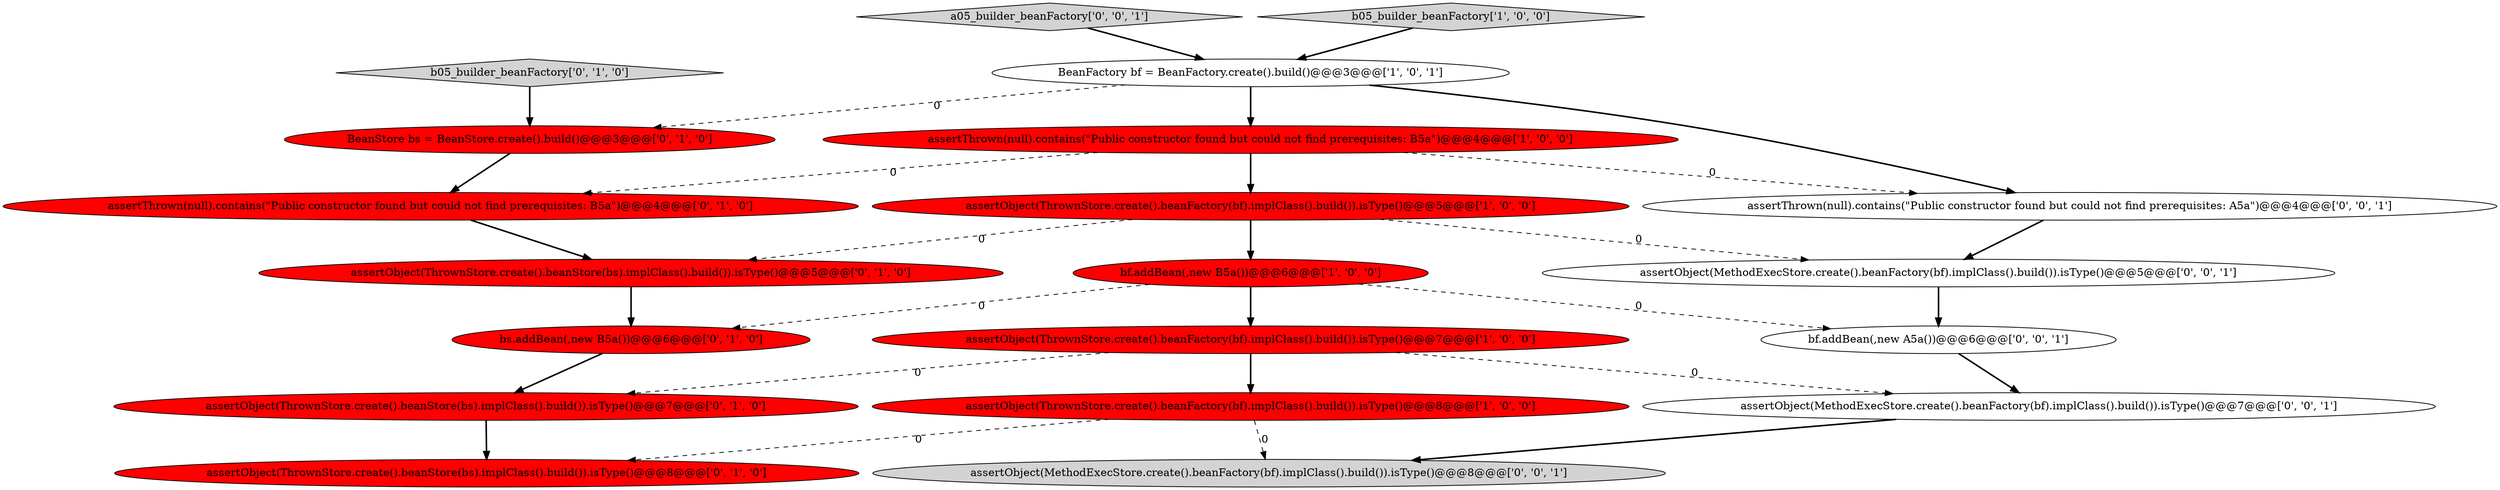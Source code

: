 digraph {
19 [style = filled, label = "a05_builder_beanFactory['0', '0', '1']", fillcolor = lightgray, shape = diamond image = "AAA0AAABBB3BBB"];
7 [style = filled, label = "BeanStore bs = BeanStore.create().build()@@@3@@@['0', '1', '0']", fillcolor = red, shape = ellipse image = "AAA1AAABBB2BBB"];
9 [style = filled, label = "assertObject(ThrownStore.create().beanStore(bs).implClass().build()).isType()@@@5@@@['0', '1', '0']", fillcolor = red, shape = ellipse image = "AAA1AAABBB2BBB"];
10 [style = filled, label = "b05_builder_beanFactory['0', '1', '0']", fillcolor = lightgray, shape = diamond image = "AAA0AAABBB2BBB"];
1 [style = filled, label = "assertThrown(null).contains(\"Public constructor found but could not find prerequisites: B5a\")@@@4@@@['1', '0', '0']", fillcolor = red, shape = ellipse image = "AAA1AAABBB1BBB"];
3 [style = filled, label = "BeanFactory bf = BeanFactory.create().build()@@@3@@@['1', '0', '1']", fillcolor = white, shape = ellipse image = "AAA0AAABBB1BBB"];
13 [style = filled, label = "assertThrown(null).contains(\"Public constructor found but could not find prerequisites: B5a\")@@@4@@@['0', '1', '0']", fillcolor = red, shape = ellipse image = "AAA1AAABBB2BBB"];
18 [style = filled, label = "assertObject(MethodExecStore.create().beanFactory(bf).implClass().build()).isType()@@@5@@@['0', '0', '1']", fillcolor = white, shape = ellipse image = "AAA0AAABBB3BBB"];
5 [style = filled, label = "bf.addBean(,new B5a())@@@6@@@['1', '0', '0']", fillcolor = red, shape = ellipse image = "AAA1AAABBB1BBB"];
12 [style = filled, label = "assertObject(ThrownStore.create().beanStore(bs).implClass().build()).isType()@@@8@@@['0', '1', '0']", fillcolor = red, shape = ellipse image = "AAA1AAABBB2BBB"];
15 [style = filled, label = "bf.addBean(,new A5a())@@@6@@@['0', '0', '1']", fillcolor = white, shape = ellipse image = "AAA0AAABBB3BBB"];
17 [style = filled, label = "assertObject(MethodExecStore.create().beanFactory(bf).implClass().build()).isType()@@@8@@@['0', '0', '1']", fillcolor = lightgray, shape = ellipse image = "AAA0AAABBB3BBB"];
16 [style = filled, label = "assertObject(MethodExecStore.create().beanFactory(bf).implClass().build()).isType()@@@7@@@['0', '0', '1']", fillcolor = white, shape = ellipse image = "AAA0AAABBB3BBB"];
8 [style = filled, label = "assertObject(ThrownStore.create().beanStore(bs).implClass().build()).isType()@@@7@@@['0', '1', '0']", fillcolor = red, shape = ellipse image = "AAA1AAABBB2BBB"];
11 [style = filled, label = "bs.addBean(,new B5a())@@@6@@@['0', '1', '0']", fillcolor = red, shape = ellipse image = "AAA1AAABBB2BBB"];
2 [style = filled, label = "assertObject(ThrownStore.create().beanFactory(bf).implClass().build()).isType()@@@7@@@['1', '0', '0']", fillcolor = red, shape = ellipse image = "AAA1AAABBB1BBB"];
4 [style = filled, label = "assertObject(ThrownStore.create().beanFactory(bf).implClass().build()).isType()@@@5@@@['1', '0', '0']", fillcolor = red, shape = ellipse image = "AAA1AAABBB1BBB"];
0 [style = filled, label = "b05_builder_beanFactory['1', '0', '0']", fillcolor = lightgray, shape = diamond image = "AAA0AAABBB1BBB"];
14 [style = filled, label = "assertThrown(null).contains(\"Public constructor found but could not find prerequisites: A5a\")@@@4@@@['0', '0', '1']", fillcolor = white, shape = ellipse image = "AAA0AAABBB3BBB"];
6 [style = filled, label = "assertObject(ThrownStore.create().beanFactory(bf).implClass().build()).isType()@@@8@@@['1', '0', '0']", fillcolor = red, shape = ellipse image = "AAA1AAABBB1BBB"];
7->13 [style = bold, label=""];
0->3 [style = bold, label=""];
4->18 [style = dashed, label="0"];
1->4 [style = bold, label=""];
9->11 [style = bold, label=""];
3->1 [style = bold, label=""];
1->14 [style = dashed, label="0"];
3->7 [style = dashed, label="0"];
2->6 [style = bold, label=""];
3->14 [style = bold, label=""];
18->15 [style = bold, label=""];
6->17 [style = dashed, label="0"];
16->17 [style = bold, label=""];
15->16 [style = bold, label=""];
2->8 [style = dashed, label="0"];
10->7 [style = bold, label=""];
6->12 [style = dashed, label="0"];
1->13 [style = dashed, label="0"];
4->9 [style = dashed, label="0"];
5->2 [style = bold, label=""];
5->11 [style = dashed, label="0"];
2->16 [style = dashed, label="0"];
11->8 [style = bold, label=""];
14->18 [style = bold, label=""];
13->9 [style = bold, label=""];
5->15 [style = dashed, label="0"];
4->5 [style = bold, label=""];
19->3 [style = bold, label=""];
8->12 [style = bold, label=""];
}
